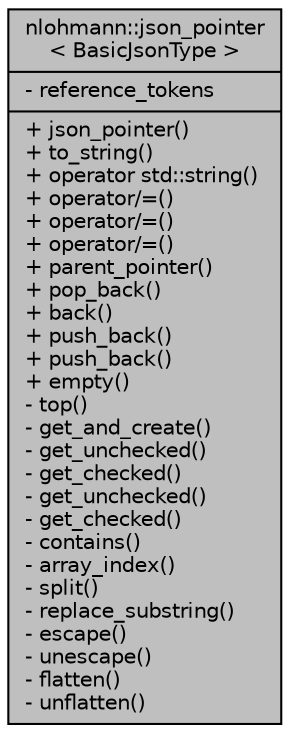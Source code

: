 digraph "nlohmann::json_pointer&lt; BasicJsonType &gt;"
{
 // INTERACTIVE_SVG=YES
 // LATEX_PDF_SIZE
  edge [fontname="Helvetica",fontsize="10",labelfontname="Helvetica",labelfontsize="10"];
  node [fontname="Helvetica",fontsize="10",shape=record];
  Node1 [label="{nlohmann::json_pointer\l\< BasicJsonType \>\n|- reference_tokens\l|+ json_pointer()\l+ to_string()\l+ operator std::string()\l+ operator/=()\l+ operator/=()\l+ operator/=()\l+ parent_pointer()\l+ pop_back()\l+ back()\l+ push_back()\l+ push_back()\l+ empty()\l- top()\l- get_and_create()\l- get_unchecked()\l- get_checked()\l- get_unchecked()\l- get_checked()\l- contains()\l- array_index()\l- split()\l- replace_substring()\l- escape()\l- unescape()\l- flatten()\l- unflatten()\l}",height=0.2,width=0.4,color="black", fillcolor="grey75", style="filled", fontcolor="black",tooltip="JSON Pointer."];
}
